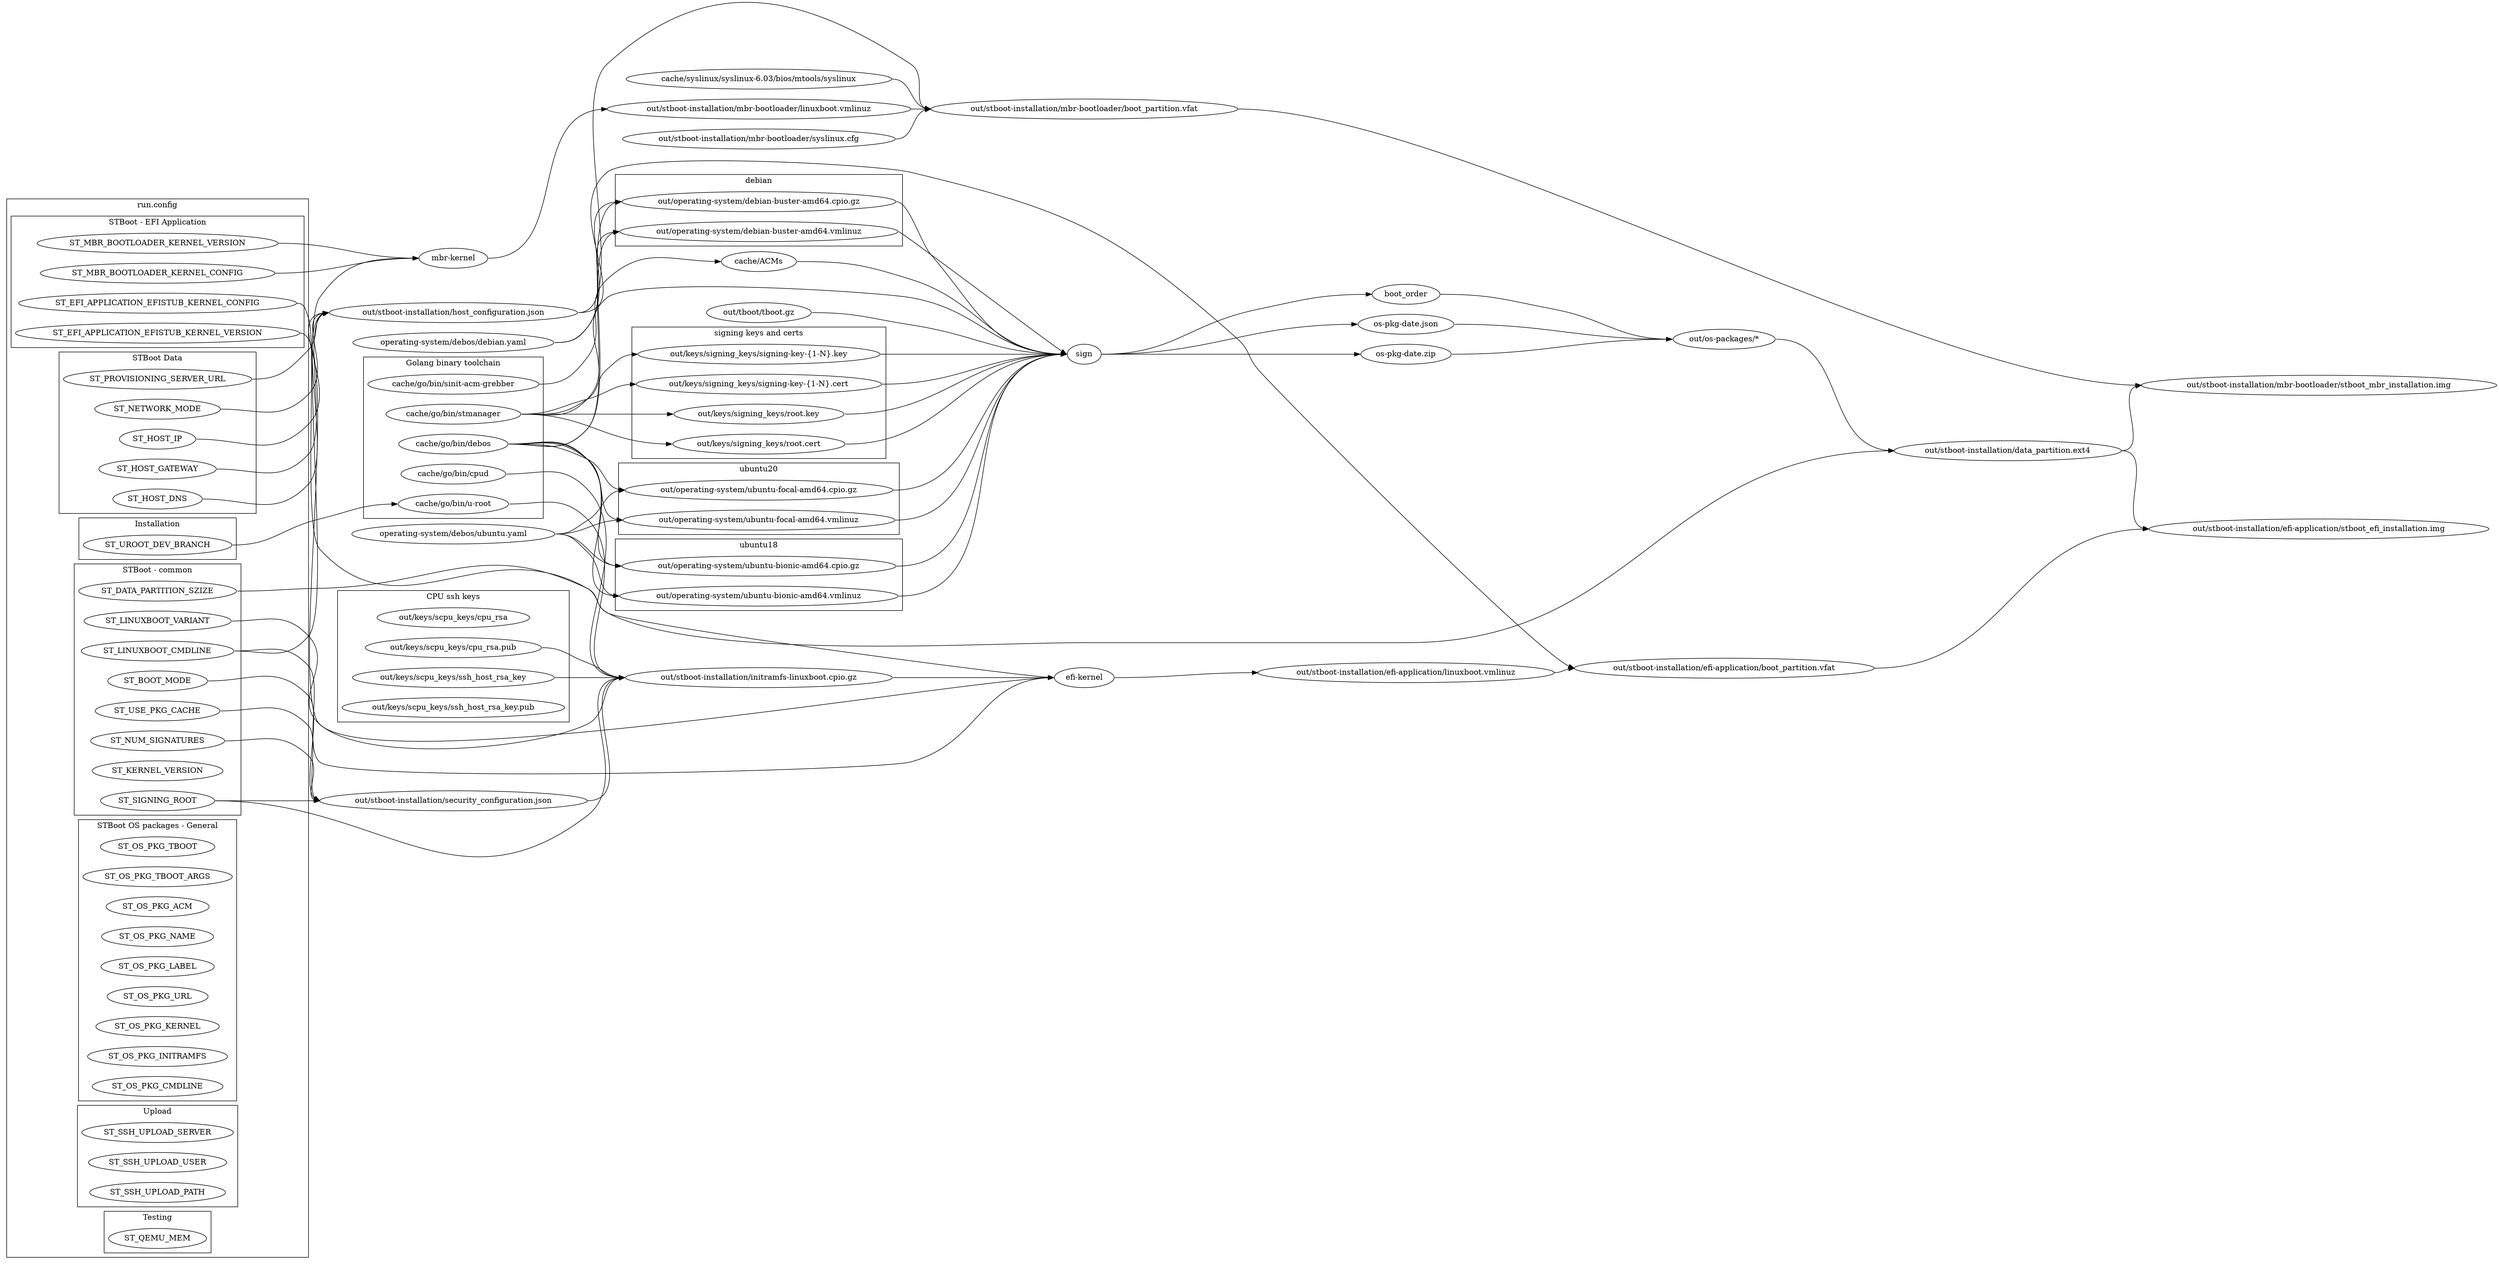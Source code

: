 digraph targets {

  rankdir=LR
  edge [headport="w" tailport="e"]
  
  // TARGETS
  //
  // Makefile
  cpu_private_key [label="out/keys/scpu_keys/cpu_rsa"]
  cpu_public_key [label="out/keys/scpu_keys/cpu_rsa.pub"]
  ssh_private_key [label="out/keys/scpu_keys/ssh_host_rsa_key"]
  ssh_public_key [label="out/keys/scpu_keys/ssh_host_rsa_key.pub"]
  root_key [label="out/keys/signing_keys/root.key"]
  root_cert [label="out/keys/signing_keys/root.cert"]
  signing_keys [label="out/keys/signing_keys/signing-key-{1-N}.key"]
  signing_certs [label="out/keys/signing_keys/signing-key-{1-N}.cert"]
  boot_order
  os_pkg_zip [label="os-pkg-date.zip"]
  os_pkg_manifest [label="os-pkg-date.json"]
  sign [label="sign"]
  // modules/go.mk
  subgraph cluster_golang {
    label = "Golang binary toolchain"
    debos [label="cache/go/bin/debos"]
    uroot [label="cache/go/bin/u-root"]
    stmanager [label="cache/go/bin/stmanager"]
    acmgrebber [label="cache/go/bin/sinit-acm-grebber"]
    //cpu [label="cache/go/bin/cpu"]
    cpud [label="cache/go/bin/cpud"]
  }
  // operating-system/makefile
  tboot [label="out/tboot/tboot.gz"]
  acm [label="cache/ACMs"]
  // operation-system/debos/makefile
  debian_kernel [label="out/operating-system/debian-buster-amd64.vmlinuz"]
  debian_initramfs [label="out/operating-system/debian-buster-amd64.cpio.gz"]
  debian_recipe [label="operating-system/debos/debian.yaml"]
  ubuntu18_kernel [label="out/operating-system/ubuntu-bionic-amd64.vmlinuz"]
  ubuntu18_initramfs [label="out/operating-system/ubuntu-bionic-amd64.cpio.gz"]
  ubuntu20_kernel [label="out/operating-system/ubuntu-focal-amd64.vmlinuz"]
  ubuntu20_initramfs [label="out/operating-system/ubuntu-focal-amd64.cpio.gz"]
  ubuntu_recipe [label="operating-system/debos/ubuntu.yaml"]
  // stboot-installation/common/makefile
  data_partition [label="out/stboot-installation/data_partition.ext4"]
  initramfs [label="out/stboot-installation/initramfs-linuxboot.cpio.gz"]
  host_config [label="out/stboot-installation/host_configuration.json"]
  security_config [label="out/stboot-installation/security_configuration.json"]
  os_out [label="out/os-packages/*"]
  // stboot-installation/mbr-bootloader/makefile
  mbr_image [label="out/stboot-installation/mbr-bootloader/stboot_mbr_installation.img"]
  mbr_boot_partition [label="out/stboot-installation/mbr-bootloader/boot_partition.vfat"]
  mbr_kernel [label="out/stboot-installation/mbr-bootloader/linuxboot.vmlinuz"]
  syslinux [label="cache/syslinux/syslinux-6.03/bios/mtools/syslinux"]
  syslinux_config [label="out/stboot-installation/mbr-bootloader/syslinux.cfg"]
  // stboot-installation/efi-application/makefile
  efi_image [label="out/stboot-installation/efi-application/stboot_efi_installation.img"]
  efi_boot_partition [label="out/stboot-installation/efi-application/boot_partition.vfat"]
  efi_kernel [label="out/stboot-installation/efi-application/linuxboot.vmlinuz"]

  // GRAPHS
  //
  // Makefile
  {
    // config variables
    subgraph cluster_config {
      label = "run.config"
      subgraph cluster_config_installation {
        label = "Installation"
        ST_UROOT_DEV_BRANCH
      }
      subgraph cluster_config_data {
        label = "STBoot Data"
        ST_PROVISIONING_SERVER_URL
        ST_NETWORK_MODE
        ST_HOST_IP
        ST_HOST_GATEWAY
        ST_HOST_DNS
      }
      subgraph cluster_config_common {
        label = "STBoot - common"
        ST_LINUXBOOT_CMDLINE
        ST_LINUXBOOT_VARIANT
        ST_SIGNING_ROOT
        ST_NUM_SIGNATURES
        ST_BOOT_MODE
        ST_USE_PKG_CACHE
        ST_KERNEL_VERSION
        ST_DATA_PARTITION_SZIZE
      }
      subgraph cluster_config_mbr {
        label = "STBoot - MBR Bootloader"
	ST_MBR_BOOTLOADER_KERNEL_VERSION
        ST_MBR_BOOTLOADER_KERNEL_CONFIG
      }
      subgraph cluster_config_mbr {
        label = "STBoot - EFI Application"
        ST_EFI_APPLICATION_EFISTUB_KERNEL_VERSION
        ST_EFI_APPLICATION_EFISTUB_KERNEL_CONFIG
      }
      subgraph cluster_config_os {
        label = "STBoot OS packages - General"
        ST_OS_PKG_TBOOT
        ST_OS_PKG_TBOOT_ARGS
        ST_OS_PKG_ACM
        ST_OS_PKG_NAME
        ST_OS_PKG_LABEL
        ST_OS_PKG_URL
        ST_OS_PKG_KERNEL
        ST_OS_PKG_INITRAMFS
        ST_OS_PKG_CMDLINE
      }
      subgraph cluster_config_upload {
        label = "Upload"
        ST_SSH_UPLOAD_SERVER
        ST_SSH_UPLOAD_USER
        ST_SSH_UPLOAD_PATH
      }
      subgraph cluster_config_testing {
        label = "Testing"
        ST_QEMU_MEM
      }
    }
  }
  stmanager -> { subgraph cluster_signkey {
    label = "signing keys and certs"
    root_key root_cert
    signing_keys signing_certs
  }}
  { subgraph cluster_cpu_keys {
    label = "CPU ssh keys"
    cpu_private_key cpu_public_key
    ssh_private_key ssh_public_key
  }}
  {
    stmanager tboot acm
    root_key root_cert signing_keys signing_certs
    debian_kernel debian_initramfs
    ubuntu18_kernel ubuntu18_initramfs
    ubuntu20_kernel ubuntu20_initramfs
  } -> sign ->
  {
    boot_order
    os_pkg_zip
    os_pkg_manifest
  } -> os_out
  // modules/go.mk
  ST_UROOT_DEV_BRANCH -> uroot
  acmgrebber -> acm
  // operation-system/debos/makefile
  {debos debian_recipe} -> { subgraph cluster_debian {
    label = "debian"
    debian_kernel debian_initramfs
  }}
  {debos ubuntu_recipe} -> { subgraph cluster_ubuntu18 {
    label = "ubuntu18"
    ubuntu18_kernel ubuntu18_initramfs
  }}
  {debos ubuntu_recipe} -> { subgraph cluster_ubuntu20 {
    label = "ubuntu20"
    ubuntu20_kernel ubuntu20_initramfs
  }}
  // stboot-installation/common/makefile
  {
    os_out
    ST_DATA_PARTITION_SZIZE
  } -> data_partition
  {
    uroot
    security_config
    cpu_public_key ssh_private_key cpud
    ST_LINUXBOOT_VARIANT ST_SIGNING_ROOT
  } -> initramfs
  {
    ST_PROVISIONING_SERVER_URL ST_NETWORK_MODE ST_HOST_IP ST_HOST_GATEWAY ST_HOST_DNS
  } -> host_config
  {
    ST_SIGNING_ROOT ST_NUM_SIGNATURES ST_BOOT_MODE ST_USE_PKG_CACHE
  } -> security_config
  // stboot-installation/mbr-bootloader/makefile
  {mbr_boot_partition data_partition} -> mbr_image
  {mbr_kernel syslinux_config host_config syslinux} -> mbr_boot_partition
  {
    ST_LINUXBOOT_CMDLINE
    ST_MBR_BOOTLOADER_KERNEL_CONFIG
    ST_MBR_BOOTLOADER_KERNEL_VERSION
  } -> "mbr-kernel" -> mbr_kernel
  syslinux
  syslinux_config
  // stboot-installation/efi-application/makefile
  {efi_boot_partition data_partition} -> efi_image
  {efi_kernel host_config} -> efi_boot_partition
  {
    initramfs
    ST_LINUXBOOT_CMDLINE ST_EFI_APPLICATION_EFISTUB_KERNEL_VERSION ST_EFI_APPLICATION_EFISTUB_KERNEL_CONFIG
  } -> "efi-kernel" -> efi_kernel
}
